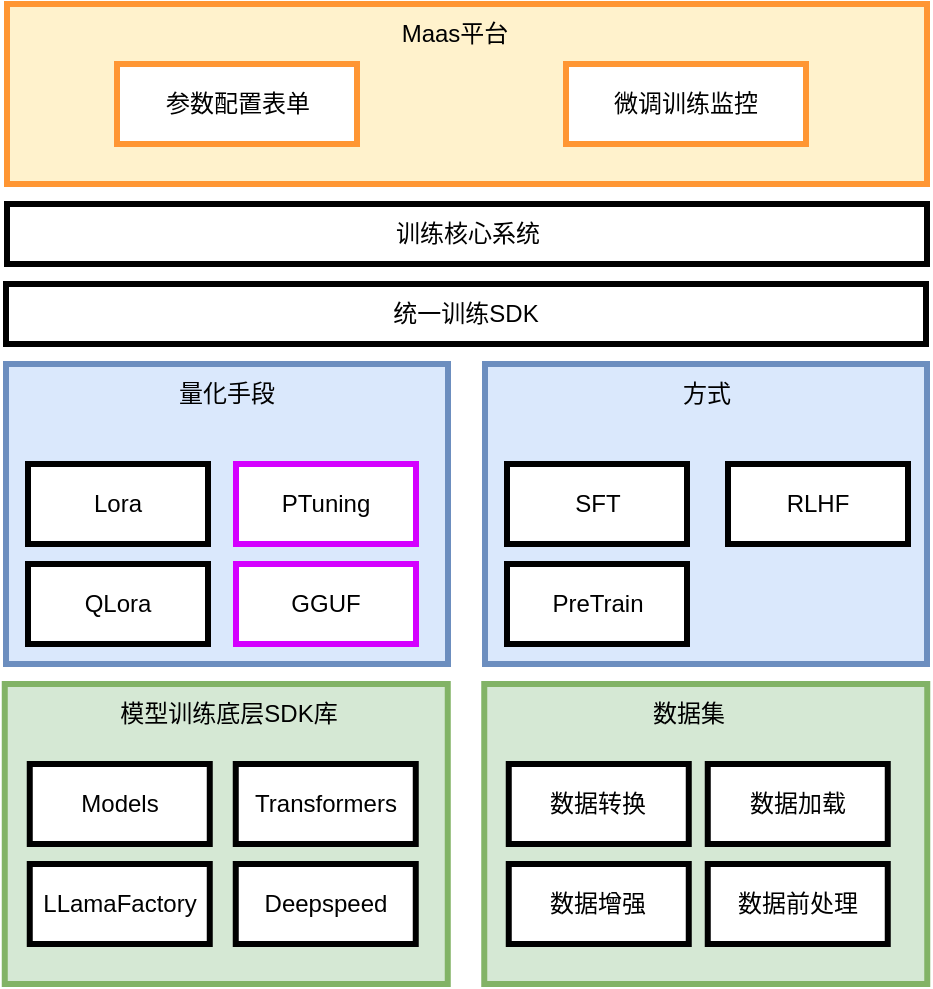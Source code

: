 <mxfile version="22.1.17" type="github">
  <diagram name="第 1 页" id="XGprGWBlJw7wvIv0rpM6">
    <mxGraphModel dx="1242" dy="786" grid="1" gridSize="10" guides="1" tooltips="1" connect="1" arrows="1" fold="1" page="1" pageScale="1" pageWidth="827" pageHeight="1169" math="0" shadow="0">
      <root>
        <mxCell id="0" />
        <mxCell id="1" parent="0" />
        <mxCell id="TOQfQvAq2Y9YxxekeXNo-13" value="&lt;div style=&quot;text-align: justify;&quot;&gt;&lt;br&gt;&lt;/div&gt;" style="rounded=0;whiteSpace=wrap;html=1;strokeWidth=3;fillColor=#dae8fc;strokeColor=#6c8ebf;align=center;" vertex="1" parent="1">
          <mxGeometry x="210" y="640" width="221" height="150" as="geometry" />
        </mxCell>
        <mxCell id="TOQfQvAq2Y9YxxekeXNo-8" value="&lt;div style=&quot;text-align: justify;&quot;&gt;&lt;br&gt;&lt;/div&gt;" style="rounded=0;whiteSpace=wrap;html=1;strokeWidth=3;fillColor=#fff2cc;strokeColor=#ff9633;align=center;" vertex="1" parent="1">
          <mxGeometry x="210.5" y="460" width="460" height="90" as="geometry" />
        </mxCell>
        <mxCell id="TOQfQvAq2Y9YxxekeXNo-4" value="Lora" style="rounded=0;whiteSpace=wrap;html=1;strokeWidth=3;" vertex="1" parent="1">
          <mxGeometry x="221" y="690" width="90" height="40" as="geometry" />
        </mxCell>
        <mxCell id="TOQfQvAq2Y9YxxekeXNo-6" value="统一训练SDK" style="rounded=0;whiteSpace=wrap;html=1;strokeWidth=3;" vertex="1" parent="1">
          <mxGeometry x="210" y="600" width="460" height="30" as="geometry" />
        </mxCell>
        <mxCell id="TOQfQvAq2Y9YxxekeXNo-7" value="参数配置表单" style="rounded=0;whiteSpace=wrap;html=1;strokeWidth=3;strokeColor=#ff9633;" vertex="1" parent="1">
          <mxGeometry x="265.5" y="490" width="120" height="40" as="geometry" />
        </mxCell>
        <mxCell id="TOQfQvAq2Y9YxxekeXNo-10" value="微调训练监控" style="rounded=0;whiteSpace=wrap;html=1;strokeWidth=3;strokeColor=#ff9633;" vertex="1" parent="1">
          <mxGeometry x="490" y="490" width="120" height="40" as="geometry" />
        </mxCell>
        <mxCell id="TOQfQvAq2Y9YxxekeXNo-11" value="Maas平台" style="text;html=1;align=center;verticalAlign=middle;resizable=0;points=[];autosize=1;strokeColor=none;fillColor=none;" vertex="1" parent="1">
          <mxGeometry x="393.5" y="460" width="80" height="30" as="geometry" />
        </mxCell>
        <mxCell id="TOQfQvAq2Y9YxxekeXNo-12" value="QLora" style="rounded=0;whiteSpace=wrap;html=1;strokeWidth=3;" vertex="1" parent="1">
          <mxGeometry x="221" y="740" width="90" height="40" as="geometry" />
        </mxCell>
        <mxCell id="TOQfQvAq2Y9YxxekeXNo-14" value="PTuning" style="rounded=0;whiteSpace=wrap;html=1;strokeWidth=3;strokeColor=#d400ff;" vertex="1" parent="1">
          <mxGeometry x="325" y="690" width="90" height="40" as="geometry" />
        </mxCell>
        <mxCell id="TOQfQvAq2Y9YxxekeXNo-15" value="量化手段" style="text;html=1;align=center;verticalAlign=middle;resizable=0;points=[];autosize=1;strokeColor=none;fillColor=none;" vertex="1" parent="1">
          <mxGeometry x="285" y="640" width="70" height="30" as="geometry" />
        </mxCell>
        <mxCell id="TOQfQvAq2Y9YxxekeXNo-16" value="GGUF" style="rounded=0;whiteSpace=wrap;html=1;strokeWidth=3;strokeColor=#d400ff;" vertex="1" parent="1">
          <mxGeometry x="325" y="740" width="90" height="40" as="geometry" />
        </mxCell>
        <mxCell id="TOQfQvAq2Y9YxxekeXNo-24" value="&lt;div style=&quot;text-align: justify;&quot;&gt;&lt;br&gt;&lt;/div&gt;" style="rounded=0;whiteSpace=wrap;html=1;strokeWidth=3;fillColor=#dae8fc;strokeColor=#6c8ebf;align=center;" vertex="1" parent="1">
          <mxGeometry x="449.5" y="640" width="221" height="150" as="geometry" />
        </mxCell>
        <mxCell id="TOQfQvAq2Y9YxxekeXNo-25" value="SFT" style="rounded=0;whiteSpace=wrap;html=1;strokeWidth=3;" vertex="1" parent="1">
          <mxGeometry x="460.5" y="690" width="90" height="40" as="geometry" />
        </mxCell>
        <mxCell id="TOQfQvAq2Y9YxxekeXNo-26" value="PreTrain" style="rounded=0;whiteSpace=wrap;html=1;strokeWidth=3;" vertex="1" parent="1">
          <mxGeometry x="460.5" y="740" width="90" height="40" as="geometry" />
        </mxCell>
        <mxCell id="TOQfQvAq2Y9YxxekeXNo-28" value="方式" style="text;html=1;align=center;verticalAlign=middle;resizable=0;points=[];autosize=1;strokeColor=none;fillColor=none;" vertex="1" parent="1">
          <mxGeometry x="534.5" y="640" width="50" height="30" as="geometry" />
        </mxCell>
        <mxCell id="TOQfQvAq2Y9YxxekeXNo-30" value="RLHF" style="rounded=0;whiteSpace=wrap;html=1;strokeWidth=3;" vertex="1" parent="1">
          <mxGeometry x="571" y="690" width="90" height="40" as="geometry" />
        </mxCell>
        <mxCell id="TOQfQvAq2Y9YxxekeXNo-31" value="&lt;div style=&quot;text-align: justify;&quot;&gt;&lt;br&gt;&lt;/div&gt;" style="rounded=0;whiteSpace=wrap;html=1;strokeWidth=3;fillColor=#d5e8d4;strokeColor=#82b366;align=center;" vertex="1" parent="1">
          <mxGeometry x="209.38" y="800" width="221.5" height="150" as="geometry" />
        </mxCell>
        <mxCell id="TOQfQvAq2Y9YxxekeXNo-32" value="模型训练底层SDK库" style="text;html=1;align=center;verticalAlign=middle;resizable=0;points=[];autosize=1;strokeColor=none;fillColor=none;" vertex="1" parent="1">
          <mxGeometry x="256.38" y="800" width="130" height="30" as="geometry" />
        </mxCell>
        <mxCell id="TOQfQvAq2Y9YxxekeXNo-33" value="Models" style="rounded=0;whiteSpace=wrap;html=1;strokeWidth=3;" vertex="1" parent="1">
          <mxGeometry x="221.88" y="840" width="90" height="40" as="geometry" />
        </mxCell>
        <mxCell id="TOQfQvAq2Y9YxxekeXNo-34" value="&lt;div style=&quot;text-align: justify;&quot;&gt;&lt;br&gt;&lt;/div&gt;" style="rounded=0;whiteSpace=wrap;html=1;strokeWidth=3;fillColor=#d5e8d4;strokeColor=#82b366;align=center;" vertex="1" parent="1">
          <mxGeometry x="449.13" y="800" width="221.5" height="150" as="geometry" />
        </mxCell>
        <mxCell id="TOQfQvAq2Y9YxxekeXNo-35" value="数据集" style="text;html=1;align=center;verticalAlign=middle;resizable=0;points=[];autosize=1;strokeColor=none;fillColor=none;" vertex="1" parent="1">
          <mxGeometry x="520.88" y="800" width="60" height="30" as="geometry" />
        </mxCell>
        <mxCell id="TOQfQvAq2Y9YxxekeXNo-36" value="Transformers" style="rounded=0;whiteSpace=wrap;html=1;strokeWidth=3;" vertex="1" parent="1">
          <mxGeometry x="324.88" y="840" width="90" height="40" as="geometry" />
        </mxCell>
        <mxCell id="TOQfQvAq2Y9YxxekeXNo-37" value="LLamaFactory" style="rounded=0;whiteSpace=wrap;html=1;strokeWidth=3;" vertex="1" parent="1">
          <mxGeometry x="221.88" y="890" width="90" height="40" as="geometry" />
        </mxCell>
        <mxCell id="TOQfQvAq2Y9YxxekeXNo-38" value="Deepspeed" style="rounded=0;whiteSpace=wrap;html=1;strokeWidth=3;" vertex="1" parent="1">
          <mxGeometry x="324.88" y="890" width="90" height="40" as="geometry" />
        </mxCell>
        <mxCell id="TOQfQvAq2Y9YxxekeXNo-39" value="数据转换" style="rounded=0;whiteSpace=wrap;html=1;strokeWidth=3;" vertex="1" parent="1">
          <mxGeometry x="461.38" y="840" width="90" height="40" as="geometry" />
        </mxCell>
        <mxCell id="TOQfQvAq2Y9YxxekeXNo-40" value="数据加载" style="rounded=0;whiteSpace=wrap;html=1;strokeWidth=3;" vertex="1" parent="1">
          <mxGeometry x="560.88" y="840" width="90" height="40" as="geometry" />
        </mxCell>
        <mxCell id="TOQfQvAq2Y9YxxekeXNo-41" value="数据增强" style="rounded=0;whiteSpace=wrap;html=1;strokeWidth=3;" vertex="1" parent="1">
          <mxGeometry x="461.38" y="890" width="90" height="40" as="geometry" />
        </mxCell>
        <mxCell id="TOQfQvAq2Y9YxxekeXNo-42" value="数据前处理" style="rounded=0;whiteSpace=wrap;html=1;strokeWidth=3;" vertex="1" parent="1">
          <mxGeometry x="560.88" y="890" width="90" height="40" as="geometry" />
        </mxCell>
        <mxCell id="TOQfQvAq2Y9YxxekeXNo-43" value="训练核心系统" style="rounded=0;whiteSpace=wrap;html=1;strokeWidth=3;" vertex="1" parent="1">
          <mxGeometry x="210.5" y="560" width="460" height="30" as="geometry" />
        </mxCell>
      </root>
    </mxGraphModel>
  </diagram>
</mxfile>
